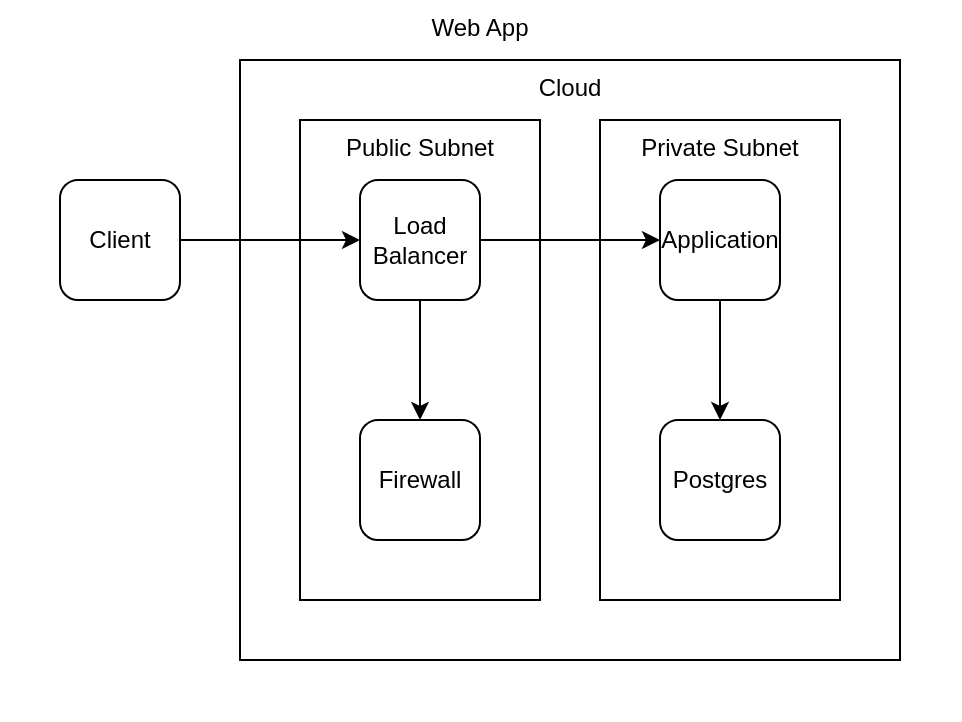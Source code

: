 <mxfile 
  version="25.0.2"
  >
  <diagram
    name="web-app"
    >
    <mxGraphModel
      grid="1" 
      gridSize="10" 
      guides="1" 
      tooltips="1" 
      connect="1" 
      arrows="1" 
      fold="1" 
      page="1" 
      pageScale="1" 
      pageWidth="1" 
      pageHeight="1" 
      math="0" 
      shadow="0"
      >
      <root>
        <mxCell
          id="page"
          />
        <mxCell
          id="root" 
          parent="page"
          />
        <mxCell
          style="align=center;strokeColor=none;verticalAlign=top;aspect=fixed" 
          id="shape_webapp" 
          parent="root" 
          value="Web App" 
          vertex="1"
          >
          <mxGeometry
            as="geometry" 
            width="480" 
            height="360" 
            x="0" 
            y="0"
            />
          </mxCell>
        <mxCell
          style="rounded=1;whiteSpace=wrap;verticalAlign=middle;align=center" 
          id="shape_client" 
          parent="shape_webapp" 
          value="Client" 
          vertex="1"
          >
          <mxGeometry
            as="geometry" 
            width="60" 
            height="60" 
            x="30" 
            y="90"
            />
          </mxCell>
        <mxCell
          style="align=center;spacingLeft=5;spacingRight=5;spacingBottom=5;verticalAlign=top;aspect=fixed" 
          id="shape_cloud" 
          parent="shape_webapp" 
          value="Cloud" 
          vertex="1"
          >
          <mxGeometry
            as="geometry" 
            width="330" 
            height="300" 
            x="120" 
            y="30"
            />
          </mxCell>
        <mxCell
          style="align=center;spacingLeft=5;spacingRight=5;spacingBottom=5;verticalAlign=top;aspect=fixed" 
          id="shape_publicsubnet" 
          parent="shape_cloud" 
          value="Public Subnet" 
          vertex="1"
          >
          <mxGeometry
            as="geometry" 
            width="120" 
            height="240" 
            x="30" 
            y="30"
            />
          </mxCell>
        <mxCell
          style="rounded=1;whiteSpace=wrap;verticalAlign=middle;align=center" 
          id="shape_loadbalancer" 
          parent="shape_publicsubnet" 
          value="Load Balancer" 
          vertex="1"
          >
          <mxGeometry
            as="geometry" 
            width="60" 
            height="60" 
            x="30" 
            y="30"
            />
          </mxCell>
        <mxCell
          style="rounded=1;whiteSpace=wrap;verticalAlign=middle;align=center" 
          id="shape_firewall" 
          parent="shape_publicsubnet" 
          value="Firewall" 
          vertex="1"
          >
          <mxGeometry
            as="geometry" 
            width="60" 
            height="60" 
            x="30" 
            y="150"
            />
          </mxCell>
        <mxCell
          style="align=center;spacingLeft=5;spacingRight=5;spacingBottom=5;verticalAlign=top;aspect=fixed" 
          id="shape_privatesubnet" 
          parent="shape_cloud" 
          value="Private Subnet" 
          vertex="1"
          >
          <mxGeometry
            as="geometry" 
            width="120" 
            height="240" 
            x="180" 
            y="30"
            />
          </mxCell>
        <mxCell
          style="rounded=1;whiteSpace=wrap;verticalAlign=middle;align=center" 
          id="shape_application" 
          parent="shape_privatesubnet" 
          value="Application" 
          vertex="1"
          >
          <mxGeometry
            as="geometry" 
            width="60" 
            height="60" 
            x="30" 
            y="30"
            />
          </mxCell>
        <mxCell
          style="rounded=1;whiteSpace=wrap;verticalAlign=middle;align=center" 
          id="shape_postgres" 
          parent="shape_privatesubnet" 
          value="Postgres" 
          vertex="1"
          >
          <mxGeometry
            as="geometry" 
            width="60" 
            height="60" 
            x="30" 
            y="150"
            />
          </mxCell>
        <mxCell
          id="dependency" 
          source="shape_client" 
          target="shape_loadbalancer" 
          parent="root" 
          edge="1" 
          style="edgeStyle=orthogonalEdgeStyle;rounded=1;orthogonalLoop=1;jettySize=auto;html=1"
          >
          <mxGeometry
            relative="1" 
            as="geometry"
            >
            <Array
              as="points"
              >
              <mxPoint
                x="135" 
                y="120"
                />
              <mxPoint
                x="135" 
                y="120"
                />
              </Array>
            </mxGeometry>
          </mxCell>
        <mxCell
          id="dependency_2" 
          source="shape_loadbalancer" 
          target="shape_application" 
          parent="root" 
          edge="1" 
          style="edgeStyle=orthogonalEdgeStyle;rounded=1;orthogonalLoop=1;jettySize=auto;html=1"
          >
          <mxGeometry
            relative="1" 
            as="geometry"
            >
            <Array
              as="points"
              >
              <mxPoint
                x="285" 
                y="120"
                />
              <mxPoint
                x="285" 
                y="120"
                />
              </Array>
            </mxGeometry>
          </mxCell>
        <mxCell
          id="dependency_3" 
          source="shape_loadbalancer" 
          target="shape_firewall" 
          parent="root" 
          edge="1" 
          style="edgeStyle=orthogonalEdgeStyle;rounded=1;orthogonalLoop=1;jettySize=auto;html=1"
          >
          <mxGeometry
            relative="1" 
            as="geometry"
            >
            <Array
              as="points"
              >
              <mxPoint
                x="210" 
                y="180"
                />
              <mxPoint
                x="210" 
                y="180"
                />
              </Array>
            </mxGeometry>
          </mxCell>
        <mxCell
          id="dependency_4" 
          source="shape_application" 
          target="shape_postgres" 
          parent="root" 
          edge="1" 
          style="edgeStyle=orthogonalEdgeStyle;rounded=1;orthogonalLoop=1;jettySize=auto;html=1"
          >
          <mxGeometry
            relative="1" 
            as="geometry"
            >
            <Array
              as="points"
              >
              <mxPoint
                x="360" 
                y="180"
                />
              <mxPoint
                x="360" 
                y="180"
                />
              </Array>
            </mxGeometry>
          </mxCell>
        </root>
      </mxGraphModel>
    </diagram>
  </mxfile>